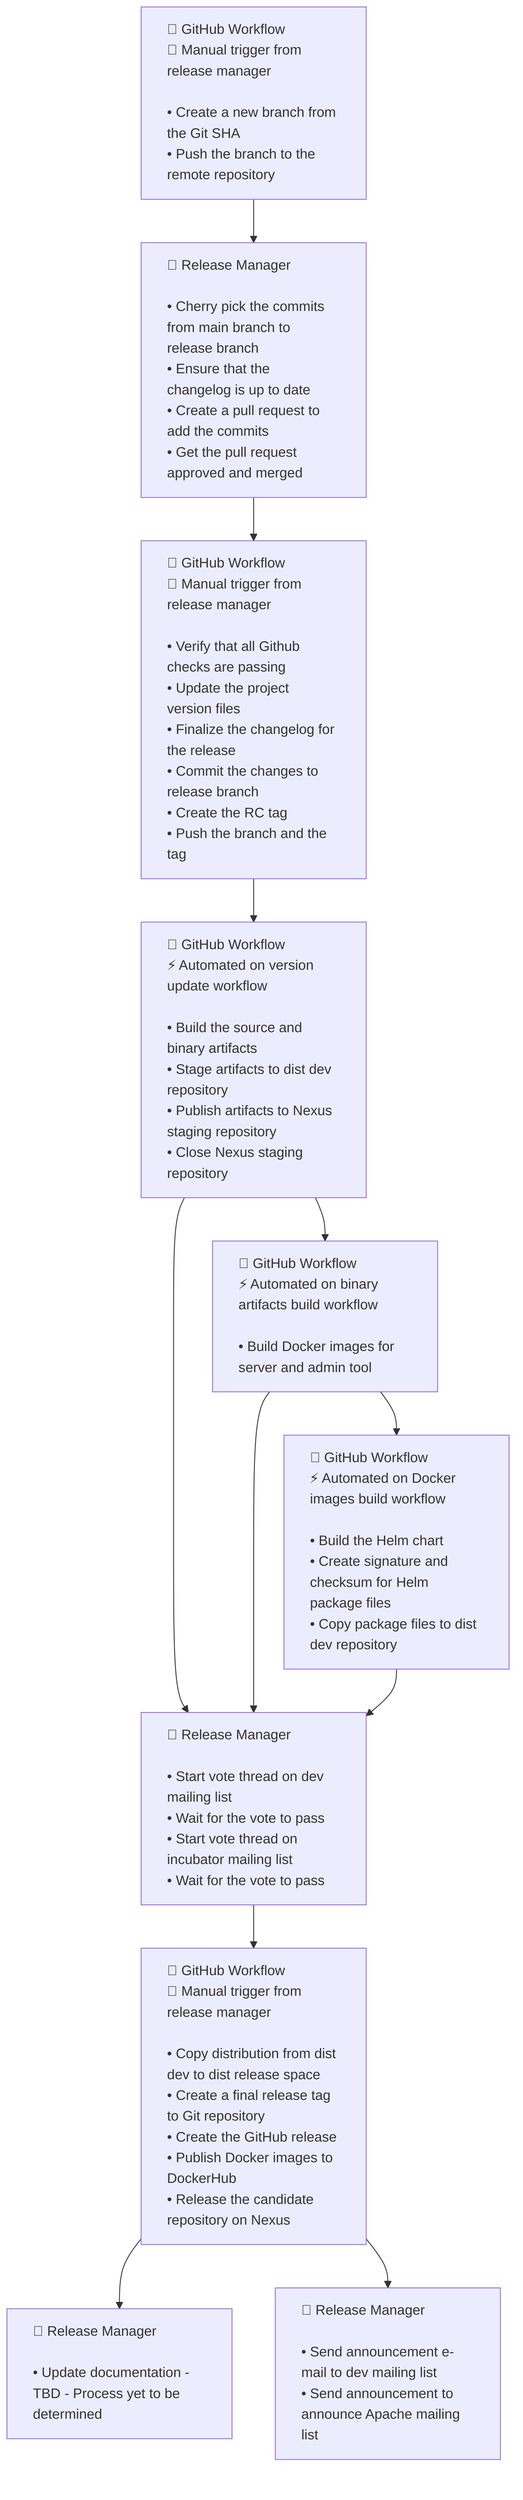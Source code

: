 flowchart TD
    B["🤖 GitHub Workflow<br/>🔧 Manual trigger from release manager<br/><br/>• Create a new branch from the Git SHA<br/>• Push the branch to the remote repository"]

    B --> C["👤 Release Manager<br/><br/>• Cherry pick the commits from main branch to release branch<br/>• Ensure that the changelog is up to date<br/>• Create a pull request to add the commits<br/>• Get the pull request approved and merged"]

    C --> D["🤖 GitHub Workflow<br/>🔧 Manual trigger from release manager<br/><br/>• Verify that all Github checks are passing<br/>• Update the project version files<br/>• Finalize the changelog for the release<br/>• Commit the changes to release branch<br/>• Create the RC tag<br/>• Push the branch and the tag"]

    D --> E["🤖 GitHub Workflow<br/>⚡ Automated on version update workflow<br/><br/>• Build the source and binary artifacts<br/>• Stage artifacts to dist dev repository<br/>• Publish artifacts to Nexus staging repository<br/>• Close Nexus staging repository"]

    E --> F["🤖 GitHub Workflow<br/>⚡ Automated on binary artifacts build workflow<br/><br/>• Build Docker images for server and admin tool"]

    F --> G["🤖 GitHub Workflow<br/>⚡ Automated on Docker images build workflow<br/><br/>• Build the Helm chart<br/>• Create signature and checksum for Helm package files<br/>• Copy package files to dist dev repository"]

    E --> H["👤 Release Manager<br/><br/>• Start vote thread on dev mailing list<br/>• Wait for the vote to pass<br/>• Start vote thread on incubator mailing list<br/>• Wait for the vote to pass"]

    F --> H
    G --> H

    H --> I["🤖 GitHub Workflow<br/>🔧 Manual trigger from release manager<br/><br/>• Copy distribution from dist dev to dist release space<br/>• Create a final release tag to Git repository<br/>• Create the GitHub release<br/>• Publish Docker images to DockerHub<br/>• Release the candidate repository on Nexus"]

    I --> J["👤 Release Manager<br/><br/>• Update documentation - TBD - Process yet to be determined"]

    I --> K["👤 Release Manager<br/><br/>• Send announcement e-mail to dev mailing list<br/>• Send announcement to announce Apache mailing list"]

    %% Class definition for left-aligned text
    classDef leftAlign text-align:left;

    %% Apply left-align class to all nodes
    class A,B,C,D,E,F,G,H,I,J,K leftAlign;